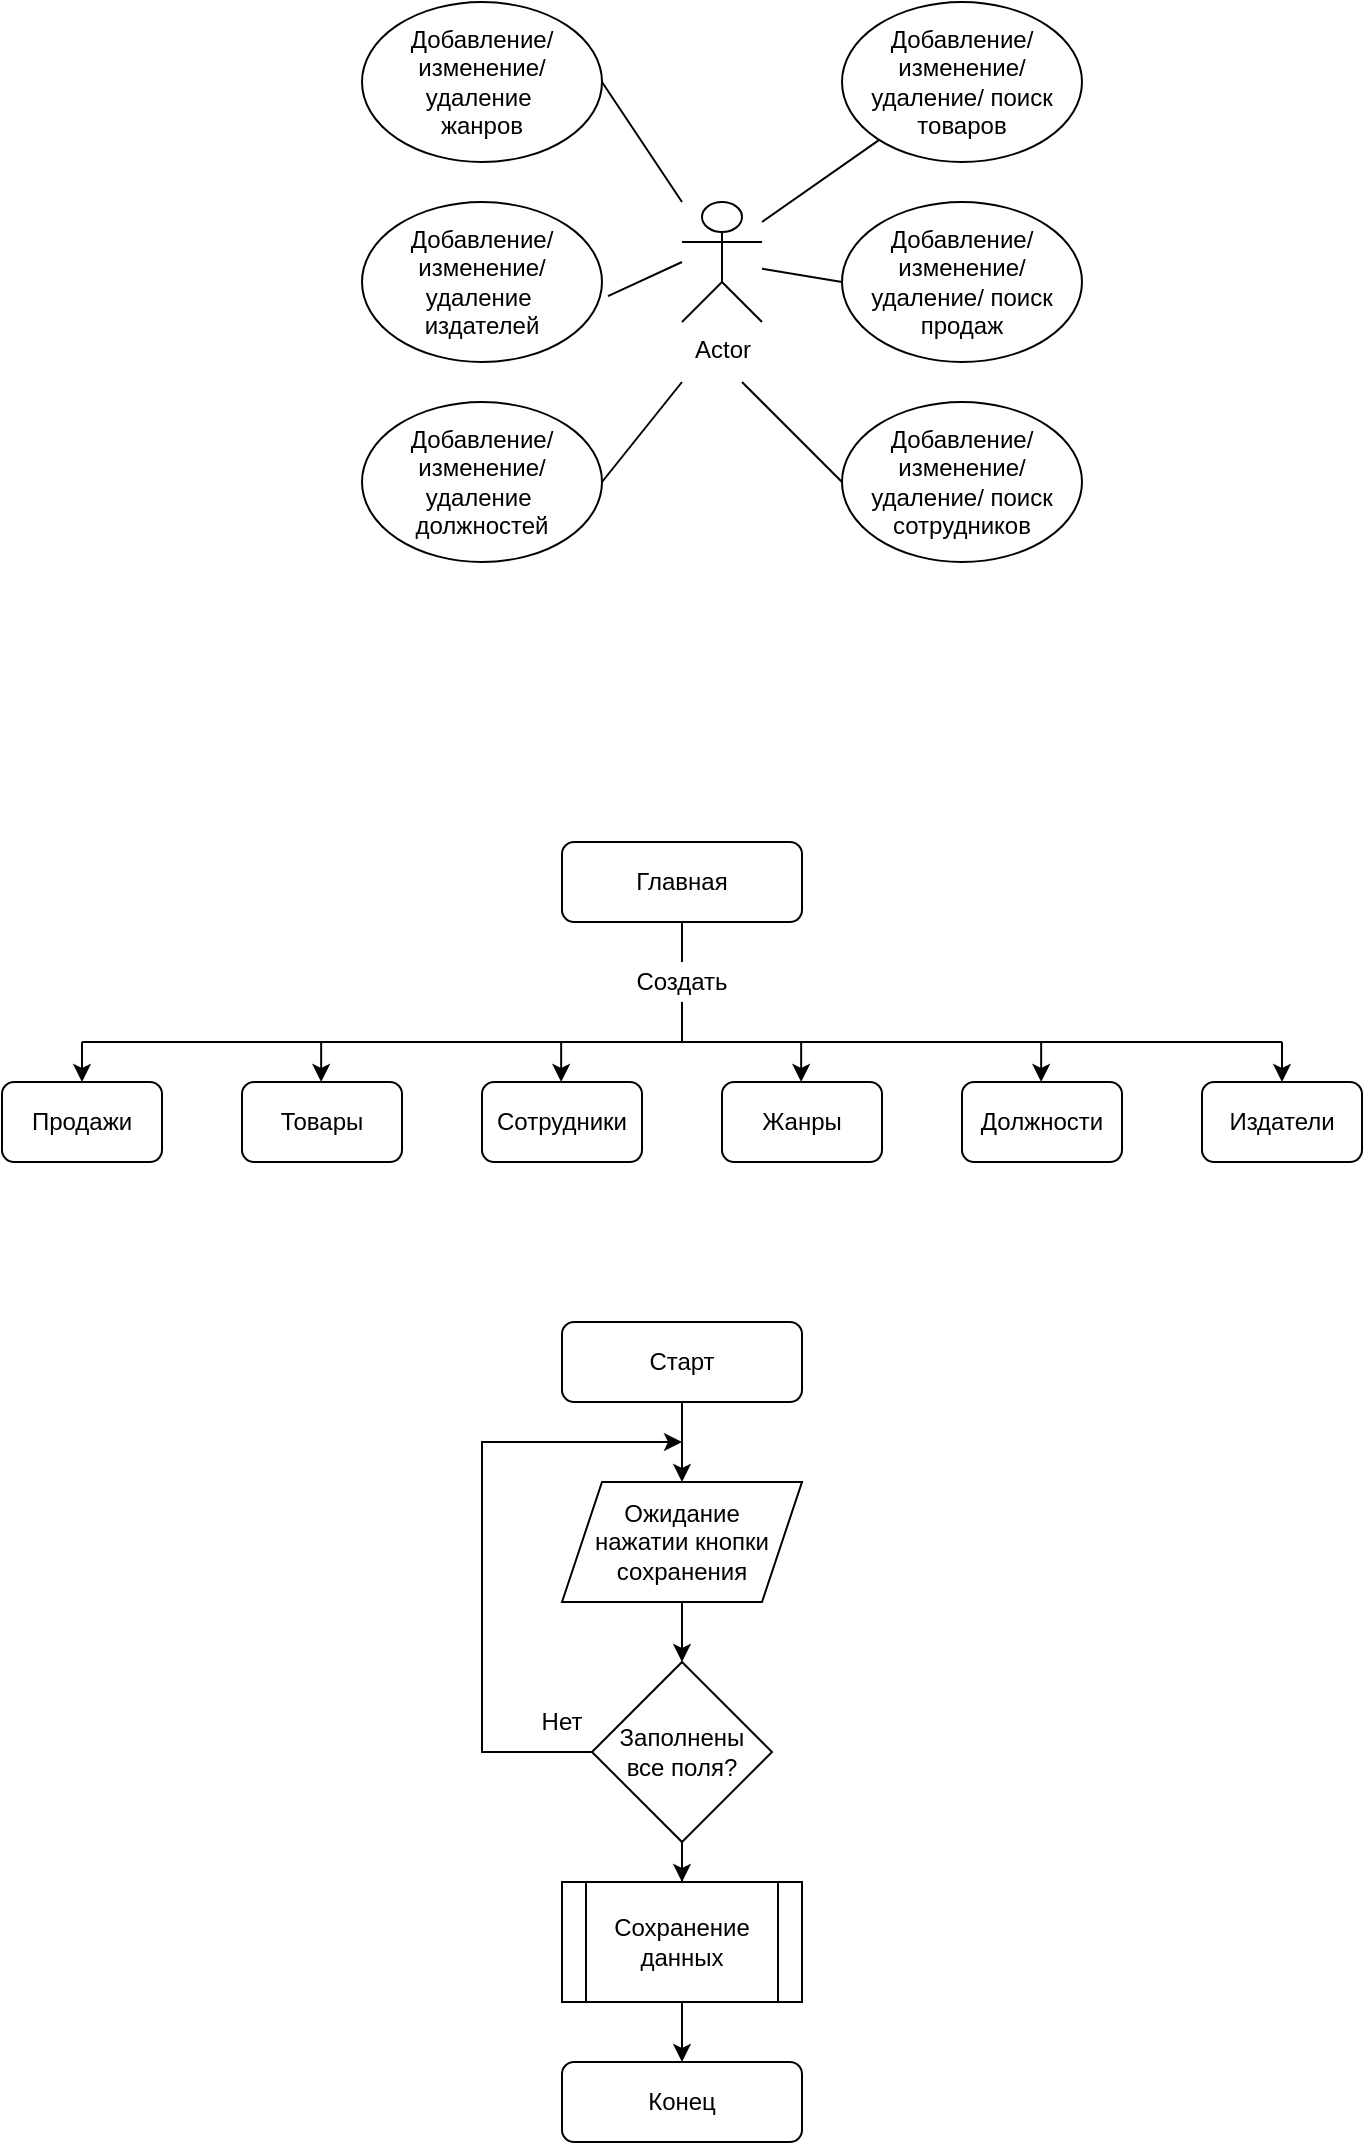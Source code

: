 <mxfile version="13.7.3" type="device"><diagram id="NAOvVefxpTTec9j2JfGE" name="Page-1"><mxGraphModel dx="1182" dy="764" grid="1" gridSize="10" guides="1" tooltips="1" connect="1" arrows="1" fold="1" page="1" pageScale="1" pageWidth="827" pageHeight="1169" math="0" shadow="0"><root><mxCell id="0"/><mxCell id="1" parent="0"/><mxCell id="LU7onMz3qFMt_o6KPdkQ-1" value="Actor" style="shape=umlActor;verticalLabelPosition=bottom;verticalAlign=top;html=1;outlineConnect=0;" parent="1" vertex="1"><mxGeometry x="400" y="180" width="40" height="60" as="geometry"/></mxCell><mxCell id="LU7onMz3qFMt_o6KPdkQ-2" value="Добавление/ изменение/ удаление&amp;nbsp;&lt;br&gt;жанров" style="ellipse;whiteSpace=wrap;html=1;" parent="1" vertex="1"><mxGeometry x="240" y="80" width="120" height="80" as="geometry"/></mxCell><mxCell id="LU7onMz3qFMt_o6KPdkQ-3" value="&lt;span&gt;Добавление/ изменение/ удаление&amp;nbsp;&lt;br&gt;&lt;/span&gt;должностей" style="ellipse;whiteSpace=wrap;html=1;" parent="1" vertex="1"><mxGeometry x="240" y="280" width="120" height="80" as="geometry"/></mxCell><mxCell id="LU7onMz3qFMt_o6KPdkQ-4" value="&lt;span&gt;Добавление/ изменение/ удаление&amp;nbsp;&lt;br&gt;&lt;/span&gt;издателей" style="ellipse;whiteSpace=wrap;html=1;" parent="1" vertex="1"><mxGeometry x="240" y="180" width="120" height="80" as="geometry"/></mxCell><mxCell id="LU7onMz3qFMt_o6KPdkQ-5" value="Добавление/ изменение/ удаление/ поиск товаров" style="ellipse;whiteSpace=wrap;html=1;" parent="1" vertex="1"><mxGeometry x="480" y="80" width="120" height="80" as="geometry"/></mxCell><mxCell id="LU7onMz3qFMt_o6KPdkQ-6" value="&lt;span&gt;Добавление/ изменение/ удаление/ поиск продаж&lt;/span&gt;" style="ellipse;whiteSpace=wrap;html=1;" parent="1" vertex="1"><mxGeometry x="480" y="180" width="120" height="80" as="geometry"/></mxCell><mxCell id="LU7onMz3qFMt_o6KPdkQ-7" value="&lt;span&gt;Добавление/ изменение/ удаление/ поиск сотрудников&lt;/span&gt;" style="ellipse;whiteSpace=wrap;html=1;" parent="1" vertex="1"><mxGeometry x="480" y="280" width="120" height="80" as="geometry"/></mxCell><mxCell id="LU7onMz3qFMt_o6KPdkQ-8" value="" style="endArrow=none;html=1;exitX=1;exitY=0.5;exitDx=0;exitDy=0;" parent="1" source="LU7onMz3qFMt_o6KPdkQ-3" edge="1"><mxGeometry width="50" height="50" relative="1" as="geometry"><mxPoint x="370" y="320" as="sourcePoint"/><mxPoint x="400" y="270" as="targetPoint"/></mxGeometry></mxCell><mxCell id="LU7onMz3qFMt_o6KPdkQ-9" value="" style="endArrow=none;html=1;exitX=1.025;exitY=0.588;exitDx=0;exitDy=0;exitPerimeter=0;" parent="1" source="LU7onMz3qFMt_o6KPdkQ-4" edge="1"><mxGeometry width="50" height="50" relative="1" as="geometry"><mxPoint x="360" y="260" as="sourcePoint"/><mxPoint x="400" y="210" as="targetPoint"/></mxGeometry></mxCell><mxCell id="LU7onMz3qFMt_o6KPdkQ-10" value="" style="endArrow=none;html=1;exitX=1;exitY=0.5;exitDx=0;exitDy=0;" parent="1" source="LU7onMz3qFMt_o6KPdkQ-2" target="LU7onMz3qFMt_o6KPdkQ-1" edge="1"><mxGeometry width="50" height="50" relative="1" as="geometry"><mxPoint x="370" y="130" as="sourcePoint"/><mxPoint x="400" y="80" as="targetPoint"/></mxGeometry></mxCell><mxCell id="LU7onMz3qFMt_o6KPdkQ-11" value="" style="endArrow=none;html=1;" parent="1" target="LU7onMz3qFMt_o6KPdkQ-5" edge="1"><mxGeometry width="50" height="50" relative="1" as="geometry"><mxPoint x="440" y="190" as="sourcePoint"/><mxPoint x="470" y="140" as="targetPoint"/></mxGeometry></mxCell><mxCell id="LU7onMz3qFMt_o6KPdkQ-12" value="" style="endArrow=none;html=1;" parent="1" source="LU7onMz3qFMt_o6KPdkQ-1" edge="1"><mxGeometry width="50" height="50" relative="1" as="geometry"><mxPoint x="450" y="270" as="sourcePoint"/><mxPoint x="480" y="220" as="targetPoint"/></mxGeometry></mxCell><mxCell id="LU7onMz3qFMt_o6KPdkQ-13" value="" style="endArrow=none;html=1;" parent="1" edge="1"><mxGeometry width="50" height="50" relative="1" as="geometry"><mxPoint x="430" y="270" as="sourcePoint"/><mxPoint x="480" y="320" as="targetPoint"/></mxGeometry></mxCell><mxCell id="LU7onMz3qFMt_o6KPdkQ-14" value="Главная" style="rounded=1;whiteSpace=wrap;html=1;" parent="1" vertex="1"><mxGeometry x="340" y="500" width="120" height="40" as="geometry"/></mxCell><mxCell id="LU7onMz3qFMt_o6KPdkQ-18" value="Продажи" style="rounded=1;whiteSpace=wrap;html=1;" parent="1" vertex="1"><mxGeometry x="60" y="620" width="80" height="40" as="geometry"/></mxCell><mxCell id="LU7onMz3qFMt_o6KPdkQ-19" value="Товары" style="rounded=1;whiteSpace=wrap;html=1;" parent="1" vertex="1"><mxGeometry x="180" y="620" width="80" height="40" as="geometry"/></mxCell><mxCell id="LU7onMz3qFMt_o6KPdkQ-20" value="Сотрудники" style="rounded=1;whiteSpace=wrap;html=1;" parent="1" vertex="1"><mxGeometry x="300" y="620" width="80" height="40" as="geometry"/></mxCell><mxCell id="LU7onMz3qFMt_o6KPdkQ-21" value="Жанры" style="rounded=1;whiteSpace=wrap;html=1;" parent="1" vertex="1"><mxGeometry x="420" y="620" width="80" height="40" as="geometry"/></mxCell><mxCell id="LU7onMz3qFMt_o6KPdkQ-22" value="Должности" style="rounded=1;whiteSpace=wrap;html=1;" parent="1" vertex="1"><mxGeometry x="540" y="620" width="80" height="40" as="geometry"/></mxCell><mxCell id="LU7onMz3qFMt_o6KPdkQ-23" value="Издатели" style="rounded=1;whiteSpace=wrap;html=1;" parent="1" vertex="1"><mxGeometry x="660" y="620" width="80" height="40" as="geometry"/></mxCell><mxCell id="LU7onMz3qFMt_o6KPdkQ-24" value="" style="endArrow=none;html=1;" parent="1" edge="1"><mxGeometry width="50" height="50" relative="1" as="geometry"><mxPoint x="400" y="600" as="sourcePoint"/><mxPoint x="400" y="580" as="targetPoint"/></mxGeometry></mxCell><mxCell id="LU7onMz3qFMt_o6KPdkQ-25" value="Создать" style="text;html=1;strokeColor=none;fillColor=none;align=center;verticalAlign=middle;whiteSpace=wrap;rounded=0;" parent="1" vertex="1"><mxGeometry x="380" y="560" width="40" height="20" as="geometry"/></mxCell><mxCell id="LU7onMz3qFMt_o6KPdkQ-30" value="" style="endArrow=none;html=1;" parent="1" edge="1"><mxGeometry width="50" height="50" relative="1" as="geometry"><mxPoint x="400" y="560" as="sourcePoint"/><mxPoint x="400" y="540" as="targetPoint"/></mxGeometry></mxCell><mxCell id="LU7onMz3qFMt_o6KPdkQ-31" value="" style="endArrow=none;html=1;" parent="1" edge="1"><mxGeometry width="50" height="50" relative="1" as="geometry"><mxPoint x="100" y="600" as="sourcePoint"/><mxPoint x="700" y="600" as="targetPoint"/></mxGeometry></mxCell><mxCell id="LU7onMz3qFMt_o6KPdkQ-32" value="" style="endArrow=classic;html=1;entryX=0.5;entryY=0;entryDx=0;entryDy=0;" parent="1" target="LU7onMz3qFMt_o6KPdkQ-18" edge="1"><mxGeometry width="50" height="50" relative="1" as="geometry"><mxPoint x="100" y="600" as="sourcePoint"/><mxPoint x="440" y="540" as="targetPoint"/></mxGeometry></mxCell><mxCell id="LU7onMz3qFMt_o6KPdkQ-33" value="" style="endArrow=classic;html=1;entryX=0.5;entryY=0;entryDx=0;entryDy=0;" parent="1" edge="1"><mxGeometry width="50" height="50" relative="1" as="geometry"><mxPoint x="219.58" y="600" as="sourcePoint"/><mxPoint x="219.58" y="620" as="targetPoint"/></mxGeometry></mxCell><mxCell id="LU7onMz3qFMt_o6KPdkQ-34" value="" style="endArrow=classic;html=1;entryX=0.5;entryY=0;entryDx=0;entryDy=0;" parent="1" edge="1"><mxGeometry width="50" height="50" relative="1" as="geometry"><mxPoint x="339.58" y="600" as="sourcePoint"/><mxPoint x="339.58" y="620" as="targetPoint"/></mxGeometry></mxCell><mxCell id="LU7onMz3qFMt_o6KPdkQ-35" value="" style="endArrow=classic;html=1;entryX=0.5;entryY=0;entryDx=0;entryDy=0;" parent="1" edge="1"><mxGeometry width="50" height="50" relative="1" as="geometry"><mxPoint x="459.58" y="600" as="sourcePoint"/><mxPoint x="459.58" y="620" as="targetPoint"/></mxGeometry></mxCell><mxCell id="LU7onMz3qFMt_o6KPdkQ-36" value="" style="endArrow=classic;html=1;entryX=0.5;entryY=0;entryDx=0;entryDy=0;" parent="1" edge="1"><mxGeometry width="50" height="50" relative="1" as="geometry"><mxPoint x="579.58" y="600" as="sourcePoint"/><mxPoint x="579.58" y="620" as="targetPoint"/></mxGeometry></mxCell><mxCell id="LU7onMz3qFMt_o6KPdkQ-37" value="" style="endArrow=classic;html=1;entryX=0.5;entryY=0;entryDx=0;entryDy=0;" parent="1" edge="1"><mxGeometry width="50" height="50" relative="1" as="geometry"><mxPoint x="700.0" y="600" as="sourcePoint"/><mxPoint x="700.0" y="620" as="targetPoint"/></mxGeometry></mxCell><mxCell id="yHGJnktaQI2w4mcQnIl5-5" value="" style="edgeStyle=orthogonalEdgeStyle;rounded=0;orthogonalLoop=1;jettySize=auto;html=1;" edge="1" parent="1" source="yHGJnktaQI2w4mcQnIl5-1" target="yHGJnktaQI2w4mcQnIl5-3"><mxGeometry relative="1" as="geometry"><Array as="points"><mxPoint x="400" y="820"/><mxPoint x="400" y="820"/></Array></mxGeometry></mxCell><mxCell id="yHGJnktaQI2w4mcQnIl5-1" value="Старт" style="rounded=1;whiteSpace=wrap;html=1;" vertex="1" parent="1"><mxGeometry x="340" y="740" width="120" height="40" as="geometry"/></mxCell><mxCell id="yHGJnktaQI2w4mcQnIl5-7" style="edgeStyle=orthogonalEdgeStyle;rounded=0;orthogonalLoop=1;jettySize=auto;html=1;entryX=0.5;entryY=0;entryDx=0;entryDy=0;" edge="1" parent="1" source="yHGJnktaQI2w4mcQnIl5-3" target="yHGJnktaQI2w4mcQnIl5-4"><mxGeometry relative="1" as="geometry"/></mxCell><mxCell id="yHGJnktaQI2w4mcQnIl5-3" value="&lt;span&gt;Ожидание &lt;br&gt;нажатии кнопки сохранения&lt;/span&gt;" style="shape=parallelogram;perimeter=parallelogramPerimeter;whiteSpace=wrap;html=1;fixedSize=1;" vertex="1" parent="1"><mxGeometry x="340" y="820" width="120" height="60" as="geometry"/></mxCell><mxCell id="yHGJnktaQI2w4mcQnIl5-10" style="edgeStyle=orthogonalEdgeStyle;rounded=0;orthogonalLoop=1;jettySize=auto;html=1;" edge="1" parent="1" source="yHGJnktaQI2w4mcQnIl5-4"><mxGeometry relative="1" as="geometry"><mxPoint x="400" y="800" as="targetPoint"/><Array as="points"><mxPoint x="300" y="955"/><mxPoint x="300" y="800"/></Array></mxGeometry></mxCell><mxCell id="yHGJnktaQI2w4mcQnIl5-12" style="edgeStyle=orthogonalEdgeStyle;rounded=0;orthogonalLoop=1;jettySize=auto;html=1;" edge="1" parent="1" source="yHGJnktaQI2w4mcQnIl5-4" target="yHGJnktaQI2w4mcQnIl5-11"><mxGeometry relative="1" as="geometry"/></mxCell><mxCell id="yHGJnktaQI2w4mcQnIl5-4" value="Заполнены &lt;br&gt;все поля?" style="rhombus;whiteSpace=wrap;html=1;" vertex="1" parent="1"><mxGeometry x="355" y="910" width="90" height="90" as="geometry"/></mxCell><mxCell id="yHGJnktaQI2w4mcQnIl5-9" value="Нет" style="text;html=1;strokeColor=none;fillColor=none;align=center;verticalAlign=middle;whiteSpace=wrap;rounded=0;" vertex="1" parent="1"><mxGeometry x="320" y="930" width="40" height="20" as="geometry"/></mxCell><mxCell id="yHGJnktaQI2w4mcQnIl5-14" style="edgeStyle=orthogonalEdgeStyle;rounded=0;orthogonalLoop=1;jettySize=auto;html=1;entryX=0.5;entryY=0;entryDx=0;entryDy=0;" edge="1" parent="1" source="yHGJnktaQI2w4mcQnIl5-11" target="yHGJnktaQI2w4mcQnIl5-13"><mxGeometry relative="1" as="geometry"/></mxCell><mxCell id="yHGJnktaQI2w4mcQnIl5-11" value="Сохранение данных" style="shape=process;whiteSpace=wrap;html=1;backgroundOutline=1;" vertex="1" parent="1"><mxGeometry x="340" y="1020" width="120" height="60" as="geometry"/></mxCell><mxCell id="yHGJnktaQI2w4mcQnIl5-13" value="Конец" style="rounded=1;whiteSpace=wrap;html=1;" vertex="1" parent="1"><mxGeometry x="340" y="1110" width="120" height="40" as="geometry"/></mxCell></root></mxGraphModel></diagram></mxfile>